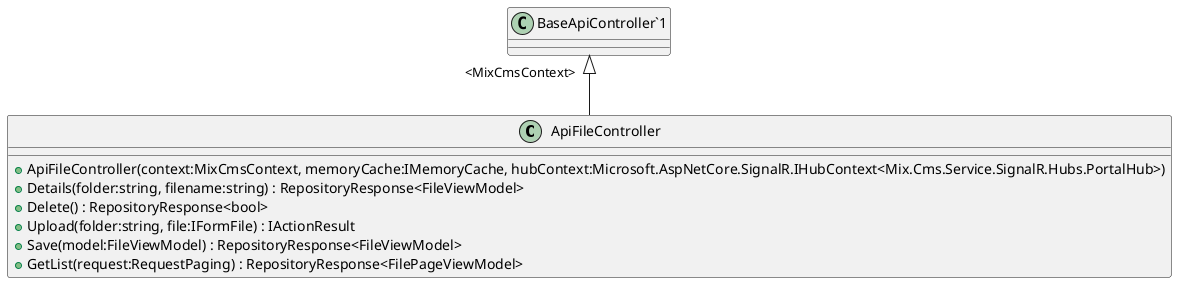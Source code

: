 @startuml
class ApiFileController {
    + ApiFileController(context:MixCmsContext, memoryCache:IMemoryCache, hubContext:Microsoft.AspNetCore.SignalR.IHubContext<Mix.Cms.Service.SignalR.Hubs.PortalHub>)
    + Details(folder:string, filename:string) : RepositoryResponse<FileViewModel>
    + Delete() : RepositoryResponse<bool>
    + Upload(folder:string, file:IFormFile) : IActionResult
    + Save(model:FileViewModel) : RepositoryResponse<FileViewModel>
    + GetList(request:RequestPaging) : RepositoryResponse<FilePageViewModel>
}
"BaseApiController`1" "<MixCmsContext>" <|-- ApiFileController
@enduml
